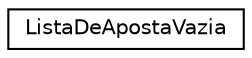 digraph "Graphical Class Hierarchy"
{
 // LATEX_PDF_SIZE
  edge [fontname="Helvetica",fontsize="10",labelfontname="Helvetica",labelfontsize="10"];
  node [fontname="Helvetica",fontsize="10",shape=record];
  rankdir="LR";
  Node0 [label="ListaDeApostaVazia",height=0.2,width=0.4,color="black", fillcolor="white", style="filled",URL="$structListaDeApostaVazia.html",tooltip="Estrutura para representar uma lista de apostas vazia."];
}
